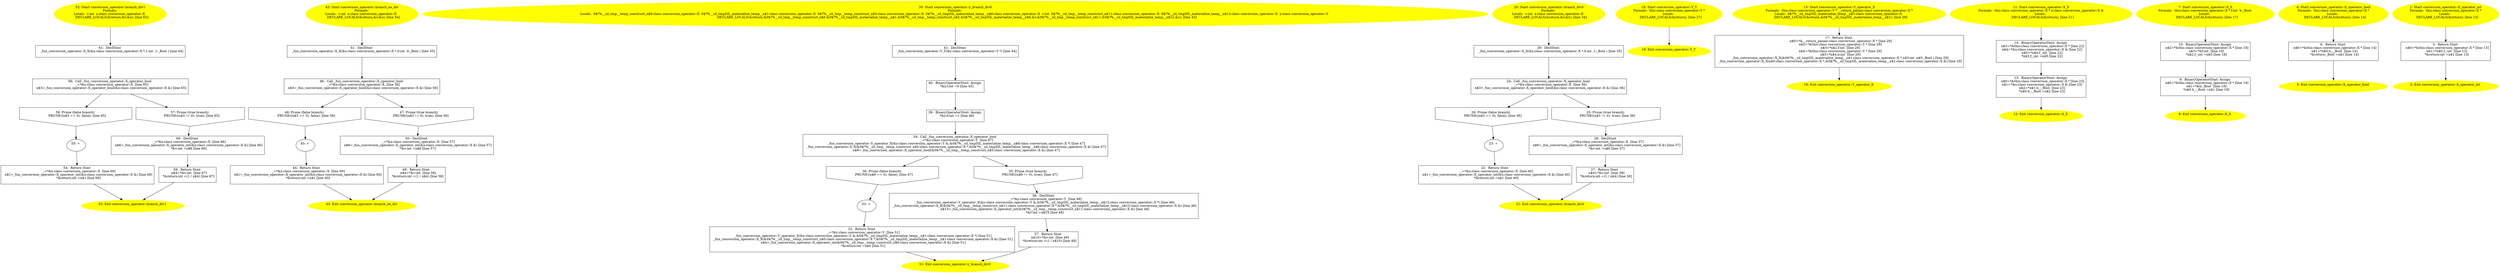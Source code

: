 /* @generated */
digraph iCFG {
61 [label="61:  DeclStmt \n   _fun_conversion_operator::X_X(&x:class conversion_operator::X *,1:int ,1:_Bool ) [line 64]\n " shape="box"]
	

	 61 -> 56 ;
60 [label="60:  DeclStmt \n   _=*&x:class conversion_operator::X  [line 66]\n  n$6=_fun_conversion_operator::X_operator_int(&x:class conversion_operator::X &) [line 66]\n  *&v:int =n$6 [line 66]\n " shape="box"]
	

	 60 -> 59 ;
59 [label="59:  Return Stmt \n   n$4=*&v:int  [line 67]\n  *&return:int =(1 / n$4) [line 67]\n " shape="box"]
	

	 59 -> 53 ;
58 [label="58: Prune (false branch) \n   PRUNE((n$3 == 0), false); [line 65]\n " shape="invhouse"]
	

	 58 -> 55 ;
57 [label="57: Prune (true branch) \n   PRUNE((n$3 != 0), true); [line 65]\n " shape="invhouse"]
	

	 57 -> 60 ;
56 [label="56:  Call _fun_conversion_operator::X_operator_bool \n   _=*&x:class conversion_operator::X  [line 65]\n  n$3=_fun_conversion_operator::X_operator_bool(&x:class conversion_operator::X &) [line 65]\n " shape="box"]
	

	 56 -> 57 ;
	 56 -> 58 ;
55 [label="55: + \n  " ]
	

	 55 -> 54 ;
54 [label="54:  Return Stmt \n   _=*&x:class conversion_operator::X  [line 69]\n  n$1=_fun_conversion_operator::X_operator_int(&x:class conversion_operator::X &) [line 69]\n  *&return:int =n$1 [line 69]\n " shape="box"]
	

	 54 -> 53 ;
53 [label="53: Exit conversion_operator::branch_div1 \n  " color=yellow style=filled]
	

52 [label="52: Start conversion_operator::branch_div1\nFormals: \nLocals:  v:int  x:class conversion_operator::X  \n   DECLARE_LOCALS(&return,&v,&x); [line 63]\n " color=yellow style=filled]
	

	 52 -> 61 ;
51 [label="51:  DeclStmt \n   _fun_conversion_operator::X_X(&x:class conversion_operator::X *,0:int ,0:_Bool ) [line 55]\n " shape="box"]
	

	 51 -> 46 ;
50 [label="50:  DeclStmt \n   _=*&x:class conversion_operator::X  [line 57]\n  n$6=_fun_conversion_operator::X_operator_int(&x:class conversion_operator::X &) [line 57]\n  *&v:int =n$6 [line 57]\n " shape="box"]
	

	 50 -> 49 ;
49 [label="49:  Return Stmt \n   n$4=*&v:int  [line 58]\n  *&return:int =(1 / n$4) [line 58]\n " shape="box"]
	

	 49 -> 43 ;
48 [label="48: Prune (false branch) \n   PRUNE((n$3 == 0), false); [line 56]\n " shape="invhouse"]
	

	 48 -> 45 ;
47 [label="47: Prune (true branch) \n   PRUNE((n$3 != 0), true); [line 56]\n " shape="invhouse"]
	

	 47 -> 50 ;
46 [label="46:  Call _fun_conversion_operator::X_operator_bool \n   _=*&x:class conversion_operator::X  [line 56]\n  n$3=_fun_conversion_operator::X_operator_bool(&x:class conversion_operator::X &) [line 56]\n " shape="box"]
	

	 46 -> 47 ;
	 46 -> 48 ;
45 [label="45: + \n  " ]
	

	 45 -> 44 ;
44 [label="44:  Return Stmt \n   _=*&x:class conversion_operator::X  [line 60]\n  n$1=_fun_conversion_operator::X_operator_int(&x:class conversion_operator::X &) [line 60]\n  *&return:int =n$1 [line 60]\n " shape="box"]
	

	 44 -> 43 ;
43 [label="43: Exit conversion_operator::branch_no_div \n  " color=yellow style=filled]
	

42 [label="42: Start conversion_operator::branch_no_div\nFormals: \nLocals:  v:int  x:class conversion_operator::X  \n   DECLARE_LOCALS(&return,&v,&x); [line 54]\n " color=yellow style=filled]
	

	 42 -> 51 ;
41 [label="41:  DeclStmt \n   _fun_conversion_operator::Y_Y(&y:class conversion_operator::Y *) [line 44]\n " shape="box"]
	

	 41 -> 40 ;
40 [label="40:  BinaryOperatorStmt: Assign \n   *&y.f:int =0 [line 45]\n " shape="box"]
	

	 40 -> 39 ;
39 [label="39:  BinaryOperatorStmt: Assign \n   *&y.b:int =1 [line 46]\n " shape="box"]
	

	 39 -> 34 ;
38 [label="38:  DeclStmt \n   _=*&y:class conversion_operator::Y  [line 48]\n  _fun_conversion_operator::Y_operator_X(&y:class conversion_operator::Y &,&0$?%__sil_tmpSIL_materialize_temp__n$12:class conversion_operator::X *) [line 48]\n  _fun_conversion_operator::X_X(&0$?%__sil_tmp__temp_construct_n$11:class conversion_operator::X *,&0$?%__sil_tmpSIL_materialize_temp__n$12:class conversion_operator::X &) [line 48]\n  n$15=_fun_conversion_operator::X_operator_int(&0$?%__sil_tmp__temp_construct_n$11:class conversion_operator::X &) [line 48]\n  *&v:int =n$15 [line 48]\n " shape="box"]
	

	 38 -> 37 ;
37 [label="37:  Return Stmt \n   n$10=*&v:int  [line 49]\n  *&return:int =(1 / n$10) [line 49]\n " shape="box"]
	

	 37 -> 31 ;
36 [label="36: Prune (false branch) \n   PRUNE((n$9 == 0), false); [line 47]\n " shape="invhouse"]
	

	 36 -> 33 ;
35 [label="35: Prune (true branch) \n   PRUNE((n$9 != 0), true); [line 47]\n " shape="invhouse"]
	

	 35 -> 38 ;
34 [label="34:  Call _fun_conversion_operator::X_operator_bool \n   _=*&y:class conversion_operator::Y  [line 47]\n  _fun_conversion_operator::Y_operator_X(&y:class conversion_operator::Y &,&0$?%__sil_tmpSIL_materialize_temp__n$6:class conversion_operator::X *) [line 47]\n  _fun_conversion_operator::X_X(&0$?%__sil_tmp__temp_construct_n$5:class conversion_operator::X *,&0$?%__sil_tmpSIL_materialize_temp__n$6:class conversion_operator::X &) [line 47]\n  n$9=_fun_conversion_operator::X_operator_bool(&0$?%__sil_tmp__temp_construct_n$5:class conversion_operator::X &) [line 47]\n " shape="box"]
	

	 34 -> 35 ;
	 34 -> 36 ;
33 [label="33: + \n  " ]
	

	 33 -> 32 ;
32 [label="32:  Return Stmt \n   _=*&y:class conversion_operator::Y  [line 51]\n  _fun_conversion_operator::Y_operator_X(&y:class conversion_operator::Y &,&0$?%__sil_tmpSIL_materialize_temp__n$1:class conversion_operator::X *) [line 51]\n  _fun_conversion_operator::X_X(&0$?%__sil_tmp__temp_construct_n$0:class conversion_operator::X *,&0$?%__sil_tmpSIL_materialize_temp__n$1:class conversion_operator::X &) [line 51]\n  n$4=_fun_conversion_operator::X_operator_int(&0$?%__sil_tmp__temp_construct_n$0:class conversion_operator::X &) [line 51]\n  *&return:int =n$4 [line 51]\n " shape="box"]
	

	 32 -> 31 ;
31 [label="31: Exit conversion_operator::y_branch_div0 \n  " color=yellow style=filled]
	

30 [label="30: Start conversion_operator::y_branch_div0\nFormals: \nLocals:  0$?%__sil_tmp__temp_construct_n$0:class conversion_operator::X  0$?%__sil_tmpSIL_materialize_temp__n$1:class conversion_operator::X  0$?%__sil_tmp__temp_construct_n$5:class conversion_operator::X  0$?%__sil_tmpSIL_materialize_temp__n$6:class conversion_operator::X  v:int  0$?%__sil_tmp__temp_construct_n$11:class conversion_operator::X  0$?%__sil_tmpSIL_materialize_temp__n$12:class conversion_operator::X  y:class conversion_operator::Y  \n   DECLARE_LOCALS(&return,&0$?%__sil_tmp__temp_construct_n$0,&0$?%__sil_tmpSIL_materialize_temp__n$1,&0$?%__sil_tmp__temp_construct_n$5,&0$?%__sil_tmpSIL_materialize_temp__n$6,&v,&0$?%__sil_tmp__temp_construct_n$11,&0$?%__sil_tmpSIL_materialize_temp__n$12,&y); [line 43]\n " color=yellow style=filled]
	

	 30 -> 41 ;
29 [label="29:  DeclStmt \n   _fun_conversion_operator::X_X(&x:class conversion_operator::X *,0:int ,1:_Bool ) [line 35]\n " shape="box"]
	

	 29 -> 24 ;
28 [label="28:  DeclStmt \n   _=*&x:class conversion_operator::X  [line 37]\n  n$6=_fun_conversion_operator::X_operator_int(&x:class conversion_operator::X &) [line 37]\n  *&v:int =n$6 [line 37]\n " shape="box"]
	

	 28 -> 27 ;
27 [label="27:  Return Stmt \n   n$4=*&v:int  [line 38]\n  *&return:int =(1 / n$4) [line 38]\n " shape="box"]
	

	 27 -> 21 ;
26 [label="26: Prune (false branch) \n   PRUNE((n$3 == 0), false); [line 36]\n " shape="invhouse"]
	

	 26 -> 23 ;
25 [label="25: Prune (true branch) \n   PRUNE((n$3 != 0), true); [line 36]\n " shape="invhouse"]
	

	 25 -> 28 ;
24 [label="24:  Call _fun_conversion_operator::X_operator_bool \n   _=*&x:class conversion_operator::X  [line 36]\n  n$3=_fun_conversion_operator::X_operator_bool(&x:class conversion_operator::X &) [line 36]\n " shape="box"]
	

	 24 -> 25 ;
	 24 -> 26 ;
23 [label="23: + \n  " ]
	

	 23 -> 22 ;
22 [label="22:  Return Stmt \n   _=*&x:class conversion_operator::X  [line 40]\n  n$1=_fun_conversion_operator::X_operator_int(&x:class conversion_operator::X &) [line 40]\n  *&return:int =n$1 [line 40]\n " shape="box"]
	

	 22 -> 21 ;
21 [label="21: Exit conversion_operator::branch_div0 \n  " color=yellow style=filled]
	

20 [label="20: Start conversion_operator::branch_div0\nFormals: \nLocals:  v:int  x:class conversion_operator::X  \n   DECLARE_LOCALS(&return,&v,&x); [line 34]\n " color=yellow style=filled]
	

	 20 -> 29 ;
19 [label="19: Exit conversion_operator::Y_Y \n  " color=yellow style=filled]
	

18 [label="18: Start conversion_operator::Y_Y\nFormals:  this:class conversion_operator::Y *\nLocals:  \n   DECLARE_LOCALS(&return); [line 27]\n " color=yellow style=filled]
	

	 18 -> 19 ;
17 [label="17:  Return Stmt \n   n$0=*&__return_param:class conversion_operator::X * [line 29]\n  n$2=*&this:class conversion_operator::Y * [line 29]\n  n$3=*n$2.f:int  [line 29]\n  n$4=*&this:class conversion_operator::Y * [line 29]\n  n$5=*n$4.b:int  [line 29]\n  _fun_conversion_operator::X_X(&0$?%__sil_tmpSIL_materialize_temp__n$1:class conversion_operator::X *,n$3:int ,n$5:_Bool ) [line 29]\n  _fun_conversion_operator::X_X(n$0:class conversion_operator::X *,&0$?%__sil_tmpSIL_materialize_temp__n$1:class conversion_operator::X &) [line 29]\n " shape="box"]
	

	 17 -> 16 ;
16 [label="16: Exit conversion_operator::Y_operator_X \n  " color=yellow style=filled]
	

15 [label="15: Start conversion_operator::Y_operator_X\nFormals:  this:class conversion_operator::Y * __return_param:class conversion_operator::X *\nLocals:  0$?%__sil_tmpSIL_materialize_temp__n$1:class conversion_operator::X  \n   DECLARE_LOCALS(&return,&0$?%__sil_tmpSIL_materialize_temp__n$1); [line 29]\n " color=yellow style=filled]
	

	 15 -> 17 ;
14 [label="14:  BinaryOperatorStmt: Assign \n   n$3=*&this:class conversion_operator::X * [line 22]\n  n$4=*&x:class conversion_operator::X & [line 22]\n  n$5=*n$4.f_:int  [line 22]\n  *n$3.f_:int =n$5 [line 22]\n " shape="box"]
	

	 14 -> 13 ;
13 [label="13:  BinaryOperatorStmt: Assign \n   n$0=*&this:class conversion_operator::X * [line 23]\n  n$1=*&x:class conversion_operator::X & [line 23]\n  n$2=*n$1.b_:_Bool  [line 23]\n  *n$0.b_:_Bool =n$2 [line 23]\n " shape="box"]
	

	 13 -> 12 ;
12 [label="12: Exit conversion_operator::X_X \n  " color=yellow style=filled]
	

11 [label="11: Start conversion_operator::X_X\nFormals:  this:class conversion_operator::X * x:class conversion_operator::X &\nLocals:  \n   DECLARE_LOCALS(&return); [line 21]\n " color=yellow style=filled]
	

	 11 -> 14 ;
10 [label="10:  BinaryOperatorStmt: Assign \n   n$2=*&this:class conversion_operator::X * [line 18]\n  n$3=*&f:int  [line 18]\n  *n$2.f_:int =n$3 [line 18]\n " shape="box"]
	

	 10 -> 9 ;
9 [label="9:  BinaryOperatorStmt: Assign \n   n$0=*&this:class conversion_operator::X * [line 19]\n  n$1=*&b:_Bool  [line 19]\n  *n$0.b_:_Bool =n$1 [line 19]\n " shape="box"]
	

	 9 -> 8 ;
8 [label="8: Exit conversion_operator::X_X \n  " color=yellow style=filled]
	

7 [label="7: Start conversion_operator::X_X\nFormals:  this:class conversion_operator::X * f:int  b:_Bool \nLocals:  \n   DECLARE_LOCALS(&return); [line 17]\n " color=yellow style=filled]
	

	 7 -> 10 ;
6 [label="6:  Return Stmt \n   n$0=*&this:class conversion_operator::X * [line 14]\n  n$1=*n$0.b_:_Bool  [line 14]\n  *&return:_Bool =n$1 [line 14]\n " shape="box"]
	

	 6 -> 5 ;
5 [label="5: Exit conversion_operator::X_operator_bool \n  " color=yellow style=filled]
	

4 [label="4: Start conversion_operator::X_operator_bool\nFormals:  this:class conversion_operator::X *\nLocals:  \n   DECLARE_LOCALS(&return); [line 14]\n " color=yellow style=filled]
	

	 4 -> 6 ;
3 [label="3:  Return Stmt \n   n$0=*&this:class conversion_operator::X * [line 13]\n  n$1=*n$0.f_:int  [line 13]\n  *&return:int =n$1 [line 13]\n " shape="box"]
	

	 3 -> 2 ;
2 [label="2: Exit conversion_operator::X_operator_int \n  " color=yellow style=filled]
	

1 [label="1: Start conversion_operator::X_operator_int\nFormals:  this:class conversion_operator::X *\nLocals:  \n   DECLARE_LOCALS(&return); [line 13]\n " color=yellow style=filled]
	

	 1 -> 3 ;
}

